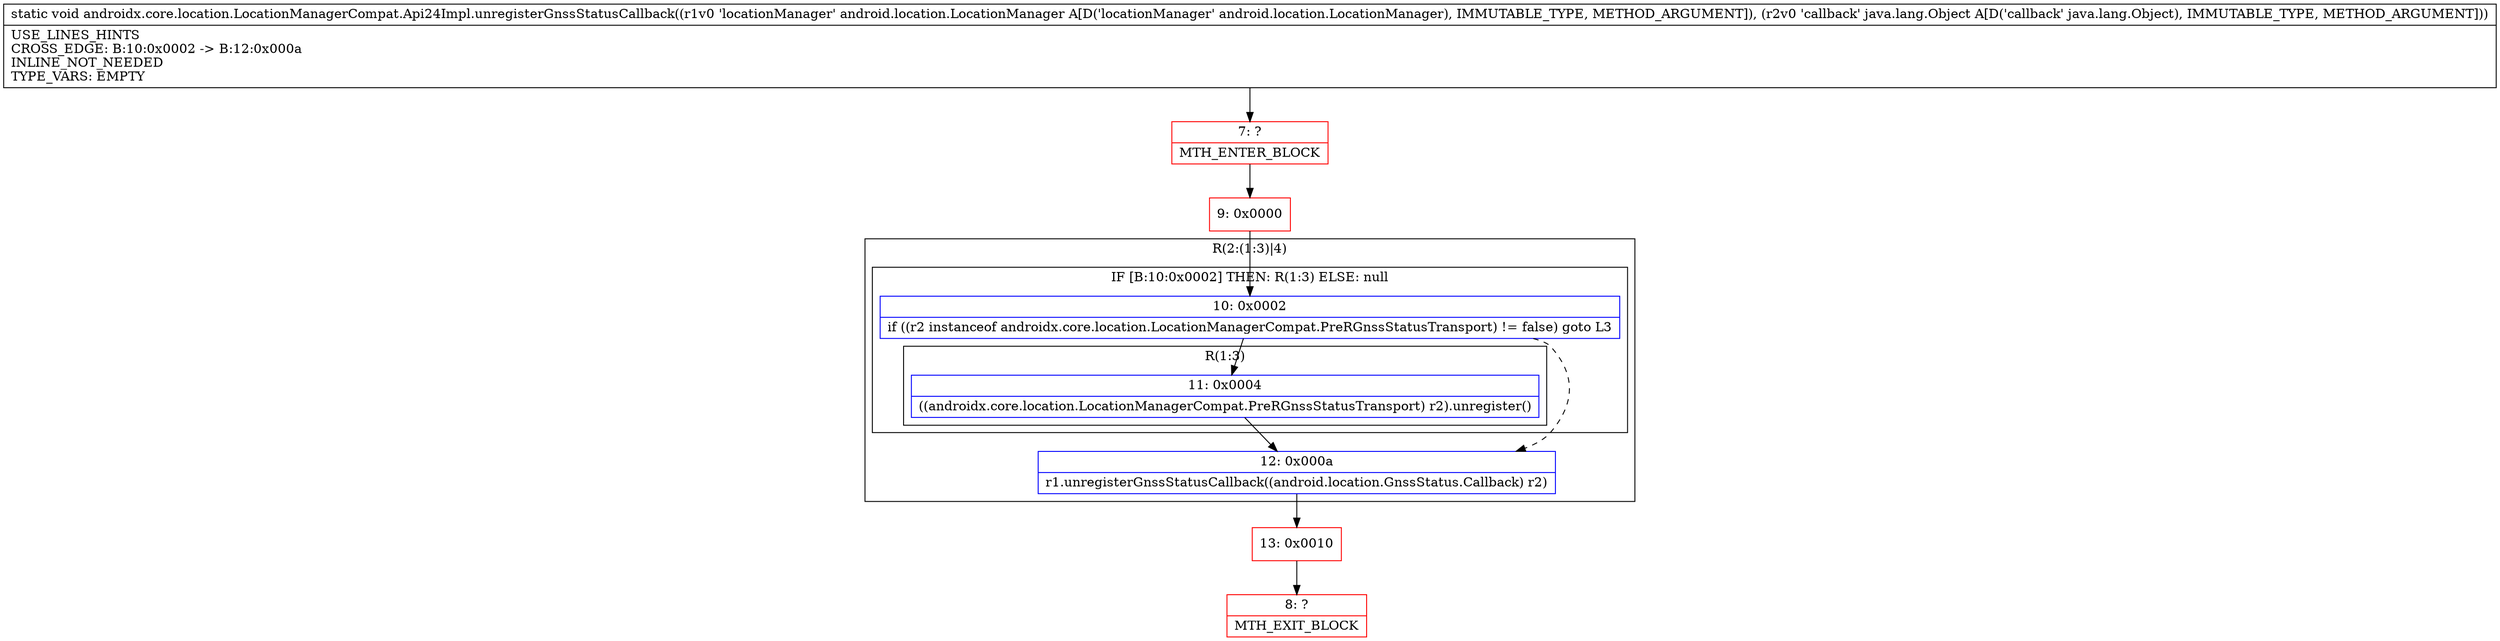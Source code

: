 digraph "CFG forandroidx.core.location.LocationManagerCompat.Api24Impl.unregisterGnssStatusCallback(Landroid\/location\/LocationManager;Ljava\/lang\/Object;)V" {
subgraph cluster_Region_1018659859 {
label = "R(2:(1:3)|4)";
node [shape=record,color=blue];
subgraph cluster_IfRegion_1673770364 {
label = "IF [B:10:0x0002] THEN: R(1:3) ELSE: null";
node [shape=record,color=blue];
Node_10 [shape=record,label="{10\:\ 0x0002|if ((r2 instanceof androidx.core.location.LocationManagerCompat.PreRGnssStatusTransport) != false) goto L3\l}"];
subgraph cluster_Region_159541276 {
label = "R(1:3)";
node [shape=record,color=blue];
Node_11 [shape=record,label="{11\:\ 0x0004|((androidx.core.location.LocationManagerCompat.PreRGnssStatusTransport) r2).unregister()\l}"];
}
}
Node_12 [shape=record,label="{12\:\ 0x000a|r1.unregisterGnssStatusCallback((android.location.GnssStatus.Callback) r2)\l}"];
}
Node_7 [shape=record,color=red,label="{7\:\ ?|MTH_ENTER_BLOCK\l}"];
Node_9 [shape=record,color=red,label="{9\:\ 0x0000}"];
Node_13 [shape=record,color=red,label="{13\:\ 0x0010}"];
Node_8 [shape=record,color=red,label="{8\:\ ?|MTH_EXIT_BLOCK\l}"];
MethodNode[shape=record,label="{static void androidx.core.location.LocationManagerCompat.Api24Impl.unregisterGnssStatusCallback((r1v0 'locationManager' android.location.LocationManager A[D('locationManager' android.location.LocationManager), IMMUTABLE_TYPE, METHOD_ARGUMENT]), (r2v0 'callback' java.lang.Object A[D('callback' java.lang.Object), IMMUTABLE_TYPE, METHOD_ARGUMENT]))  | USE_LINES_HINTS\lCROSS_EDGE: B:10:0x0002 \-\> B:12:0x000a\lINLINE_NOT_NEEDED\lTYPE_VARS: EMPTY\l}"];
MethodNode -> Node_7;Node_10 -> Node_11;
Node_10 -> Node_12[style=dashed];
Node_11 -> Node_12;
Node_12 -> Node_13;
Node_7 -> Node_9;
Node_9 -> Node_10;
Node_13 -> Node_8;
}


